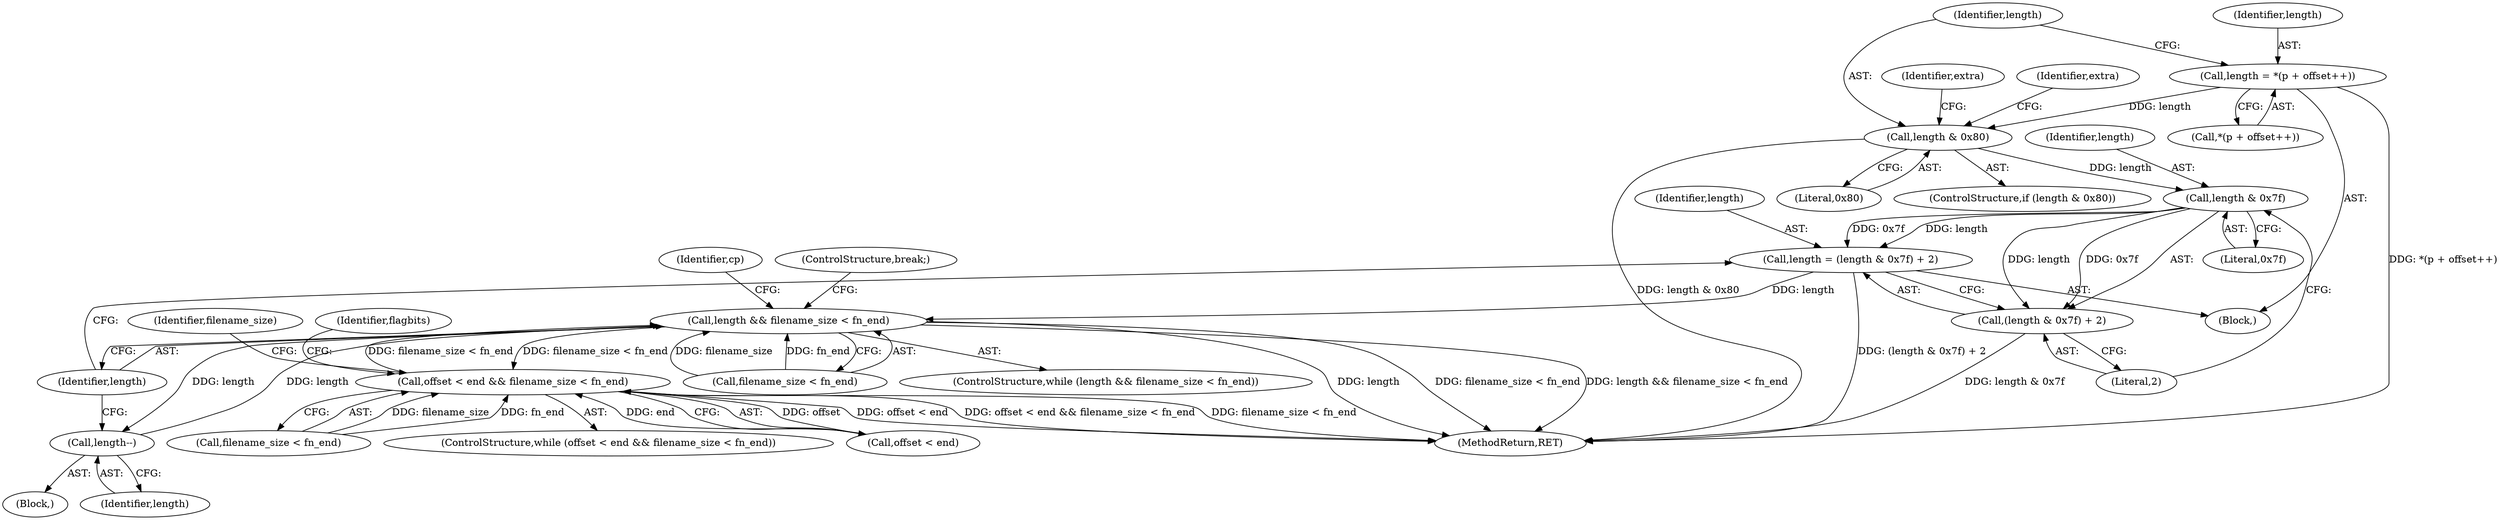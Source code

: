 digraph "0_libarchive_5562545b5562f6d12a4ef991fae158bf4ccf92b6@integer" {
"1000857" [label="(Call,length = *(p + offset++))"];
"1000865" [label="(Call,length & 0x80)"];
"1000890" [label="(Call,length & 0x7f)"];
"1000887" [label="(Call,length = (length & 0x7f) + 2)"];
"1000895" [label="(Call,length && filename_size < fn_end)"];
"1000759" [label="(Call,offset < end && filename_size < fn_end)"];
"1000923" [label="(Call,length--)"];
"1000889" [label="(Call,(length & 0x7f) + 2)"];
"1000903" [label="(Identifier,cp)"];
"1000895" [label="(Call,length && filename_size < fn_end)"];
"1000889" [label="(Call,(length & 0x7f) + 2)"];
"1000897" [label="(Call,filename_size < fn_end)"];
"1000866" [label="(Identifier,length)"];
"1000759" [label="(Call,offset < end && filename_size < fn_end)"];
"1000888" [label="(Identifier,length)"];
"1000858" [label="(Identifier,length)"];
"1000891" [label="(Identifier,length)"];
"1000893" [label="(Literal,2)"];
"1000865" [label="(Call,length & 0x80)"];
"1000900" [label="(Block,)"];
"1000859" [label="(Call,*(p + offset++))"];
"1000924" [label="(Identifier,length)"];
"1000923" [label="(Call,length--)"];
"1000760" [label="(Call,offset < end)"];
"1000890" [label="(Call,length & 0x7f)"];
"1000857" [label="(Call,length = *(p + offset++))"];
"1000870" [label="(Identifier,extra)"];
"1000896" [label="(Identifier,length)"];
"1000894" [label="(ControlStructure,while (length && filename_size < fn_end))"];
"1000928" [label="(Identifier,filename_size)"];
"1000867" [label="(Literal,0x80)"];
"1000864" [label="(ControlStructure,if (length & 0x80))"];
"1000883" [label="(Identifier,extra)"];
"1000769" [label="(Identifier,flagbits)"];
"1000853" [label="(Block,)"];
"1001741" [label="(MethodReturn,RET)"];
"1000892" [label="(Literal,0x7f)"];
"1000763" [label="(Call,filename_size < fn_end)"];
"1000758" [label="(ControlStructure,while (offset < end && filename_size < fn_end))"];
"1000925" [label="(ControlStructure,break;)"];
"1000887" [label="(Call,length = (length & 0x7f) + 2)"];
"1000857" -> "1000853"  [label="AST: "];
"1000857" -> "1000859"  [label="CFG: "];
"1000858" -> "1000857"  [label="AST: "];
"1000859" -> "1000857"  [label="AST: "];
"1000866" -> "1000857"  [label="CFG: "];
"1000857" -> "1001741"  [label="DDG: *(p + offset++)"];
"1000857" -> "1000865"  [label="DDG: length"];
"1000865" -> "1000864"  [label="AST: "];
"1000865" -> "1000867"  [label="CFG: "];
"1000866" -> "1000865"  [label="AST: "];
"1000867" -> "1000865"  [label="AST: "];
"1000870" -> "1000865"  [label="CFG: "];
"1000883" -> "1000865"  [label="CFG: "];
"1000865" -> "1001741"  [label="DDG: length & 0x80"];
"1000865" -> "1000890"  [label="DDG: length"];
"1000890" -> "1000889"  [label="AST: "];
"1000890" -> "1000892"  [label="CFG: "];
"1000891" -> "1000890"  [label="AST: "];
"1000892" -> "1000890"  [label="AST: "];
"1000893" -> "1000890"  [label="CFG: "];
"1000890" -> "1000887"  [label="DDG: length"];
"1000890" -> "1000887"  [label="DDG: 0x7f"];
"1000890" -> "1000889"  [label="DDG: length"];
"1000890" -> "1000889"  [label="DDG: 0x7f"];
"1000887" -> "1000853"  [label="AST: "];
"1000887" -> "1000889"  [label="CFG: "];
"1000888" -> "1000887"  [label="AST: "];
"1000889" -> "1000887"  [label="AST: "];
"1000896" -> "1000887"  [label="CFG: "];
"1000887" -> "1001741"  [label="DDG: (length & 0x7f) + 2"];
"1000887" -> "1000895"  [label="DDG: length"];
"1000895" -> "1000894"  [label="AST: "];
"1000895" -> "1000896"  [label="CFG: "];
"1000895" -> "1000897"  [label="CFG: "];
"1000896" -> "1000895"  [label="AST: "];
"1000897" -> "1000895"  [label="AST: "];
"1000903" -> "1000895"  [label="CFG: "];
"1000925" -> "1000895"  [label="CFG: "];
"1000895" -> "1001741"  [label="DDG: filename_size < fn_end"];
"1000895" -> "1001741"  [label="DDG: length && filename_size < fn_end"];
"1000895" -> "1001741"  [label="DDG: length"];
"1000895" -> "1000759"  [label="DDG: filename_size < fn_end"];
"1000923" -> "1000895"  [label="DDG: length"];
"1000897" -> "1000895"  [label="DDG: filename_size"];
"1000897" -> "1000895"  [label="DDG: fn_end"];
"1000759" -> "1000895"  [label="DDG: filename_size < fn_end"];
"1000895" -> "1000923"  [label="DDG: length"];
"1000759" -> "1000758"  [label="AST: "];
"1000759" -> "1000760"  [label="CFG: "];
"1000759" -> "1000763"  [label="CFG: "];
"1000760" -> "1000759"  [label="AST: "];
"1000763" -> "1000759"  [label="AST: "];
"1000769" -> "1000759"  [label="CFG: "];
"1000928" -> "1000759"  [label="CFG: "];
"1000759" -> "1001741"  [label="DDG: offset < end"];
"1000759" -> "1001741"  [label="DDG: offset < end && filename_size < fn_end"];
"1000759" -> "1001741"  [label="DDG: filename_size < fn_end"];
"1000760" -> "1000759"  [label="DDG: offset"];
"1000760" -> "1000759"  [label="DDG: end"];
"1000763" -> "1000759"  [label="DDG: filename_size"];
"1000763" -> "1000759"  [label="DDG: fn_end"];
"1000923" -> "1000900"  [label="AST: "];
"1000923" -> "1000924"  [label="CFG: "];
"1000924" -> "1000923"  [label="AST: "];
"1000896" -> "1000923"  [label="CFG: "];
"1000889" -> "1000893"  [label="CFG: "];
"1000893" -> "1000889"  [label="AST: "];
"1000889" -> "1001741"  [label="DDG: length & 0x7f"];
}
